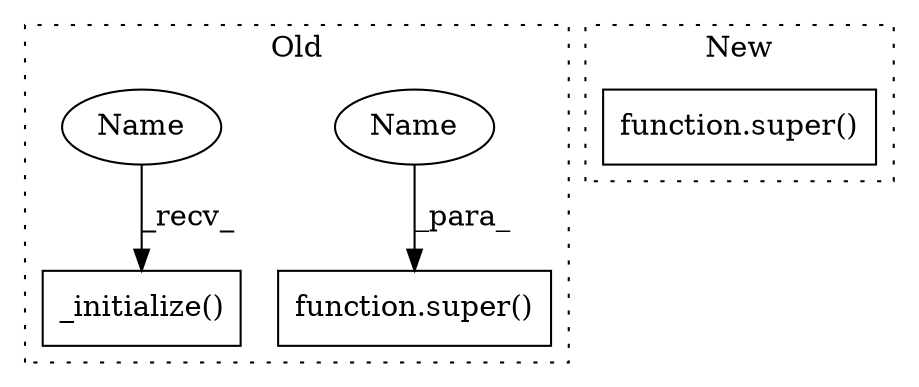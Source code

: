 digraph G {
subgraph cluster0 {
1 [label="_initialize()" a="75" s="1426" l="18" shape="box"];
3 [label="function.super()" a="75" s="1203,1223" l="6,1" shape="box"];
4 [label="Name" a="87" s="1219" l="4" shape="ellipse"];
5 [label="Name" a="87" s="1426" l="4" shape="ellipse"];
label = "Old";
style="dotted";
}
subgraph cluster1 {
2 [label="function.super()" a="75" s="1404" l="7" shape="box"];
label = "New";
style="dotted";
}
4 -> 3 [label="_para_"];
5 -> 1 [label="_recv_"];
}